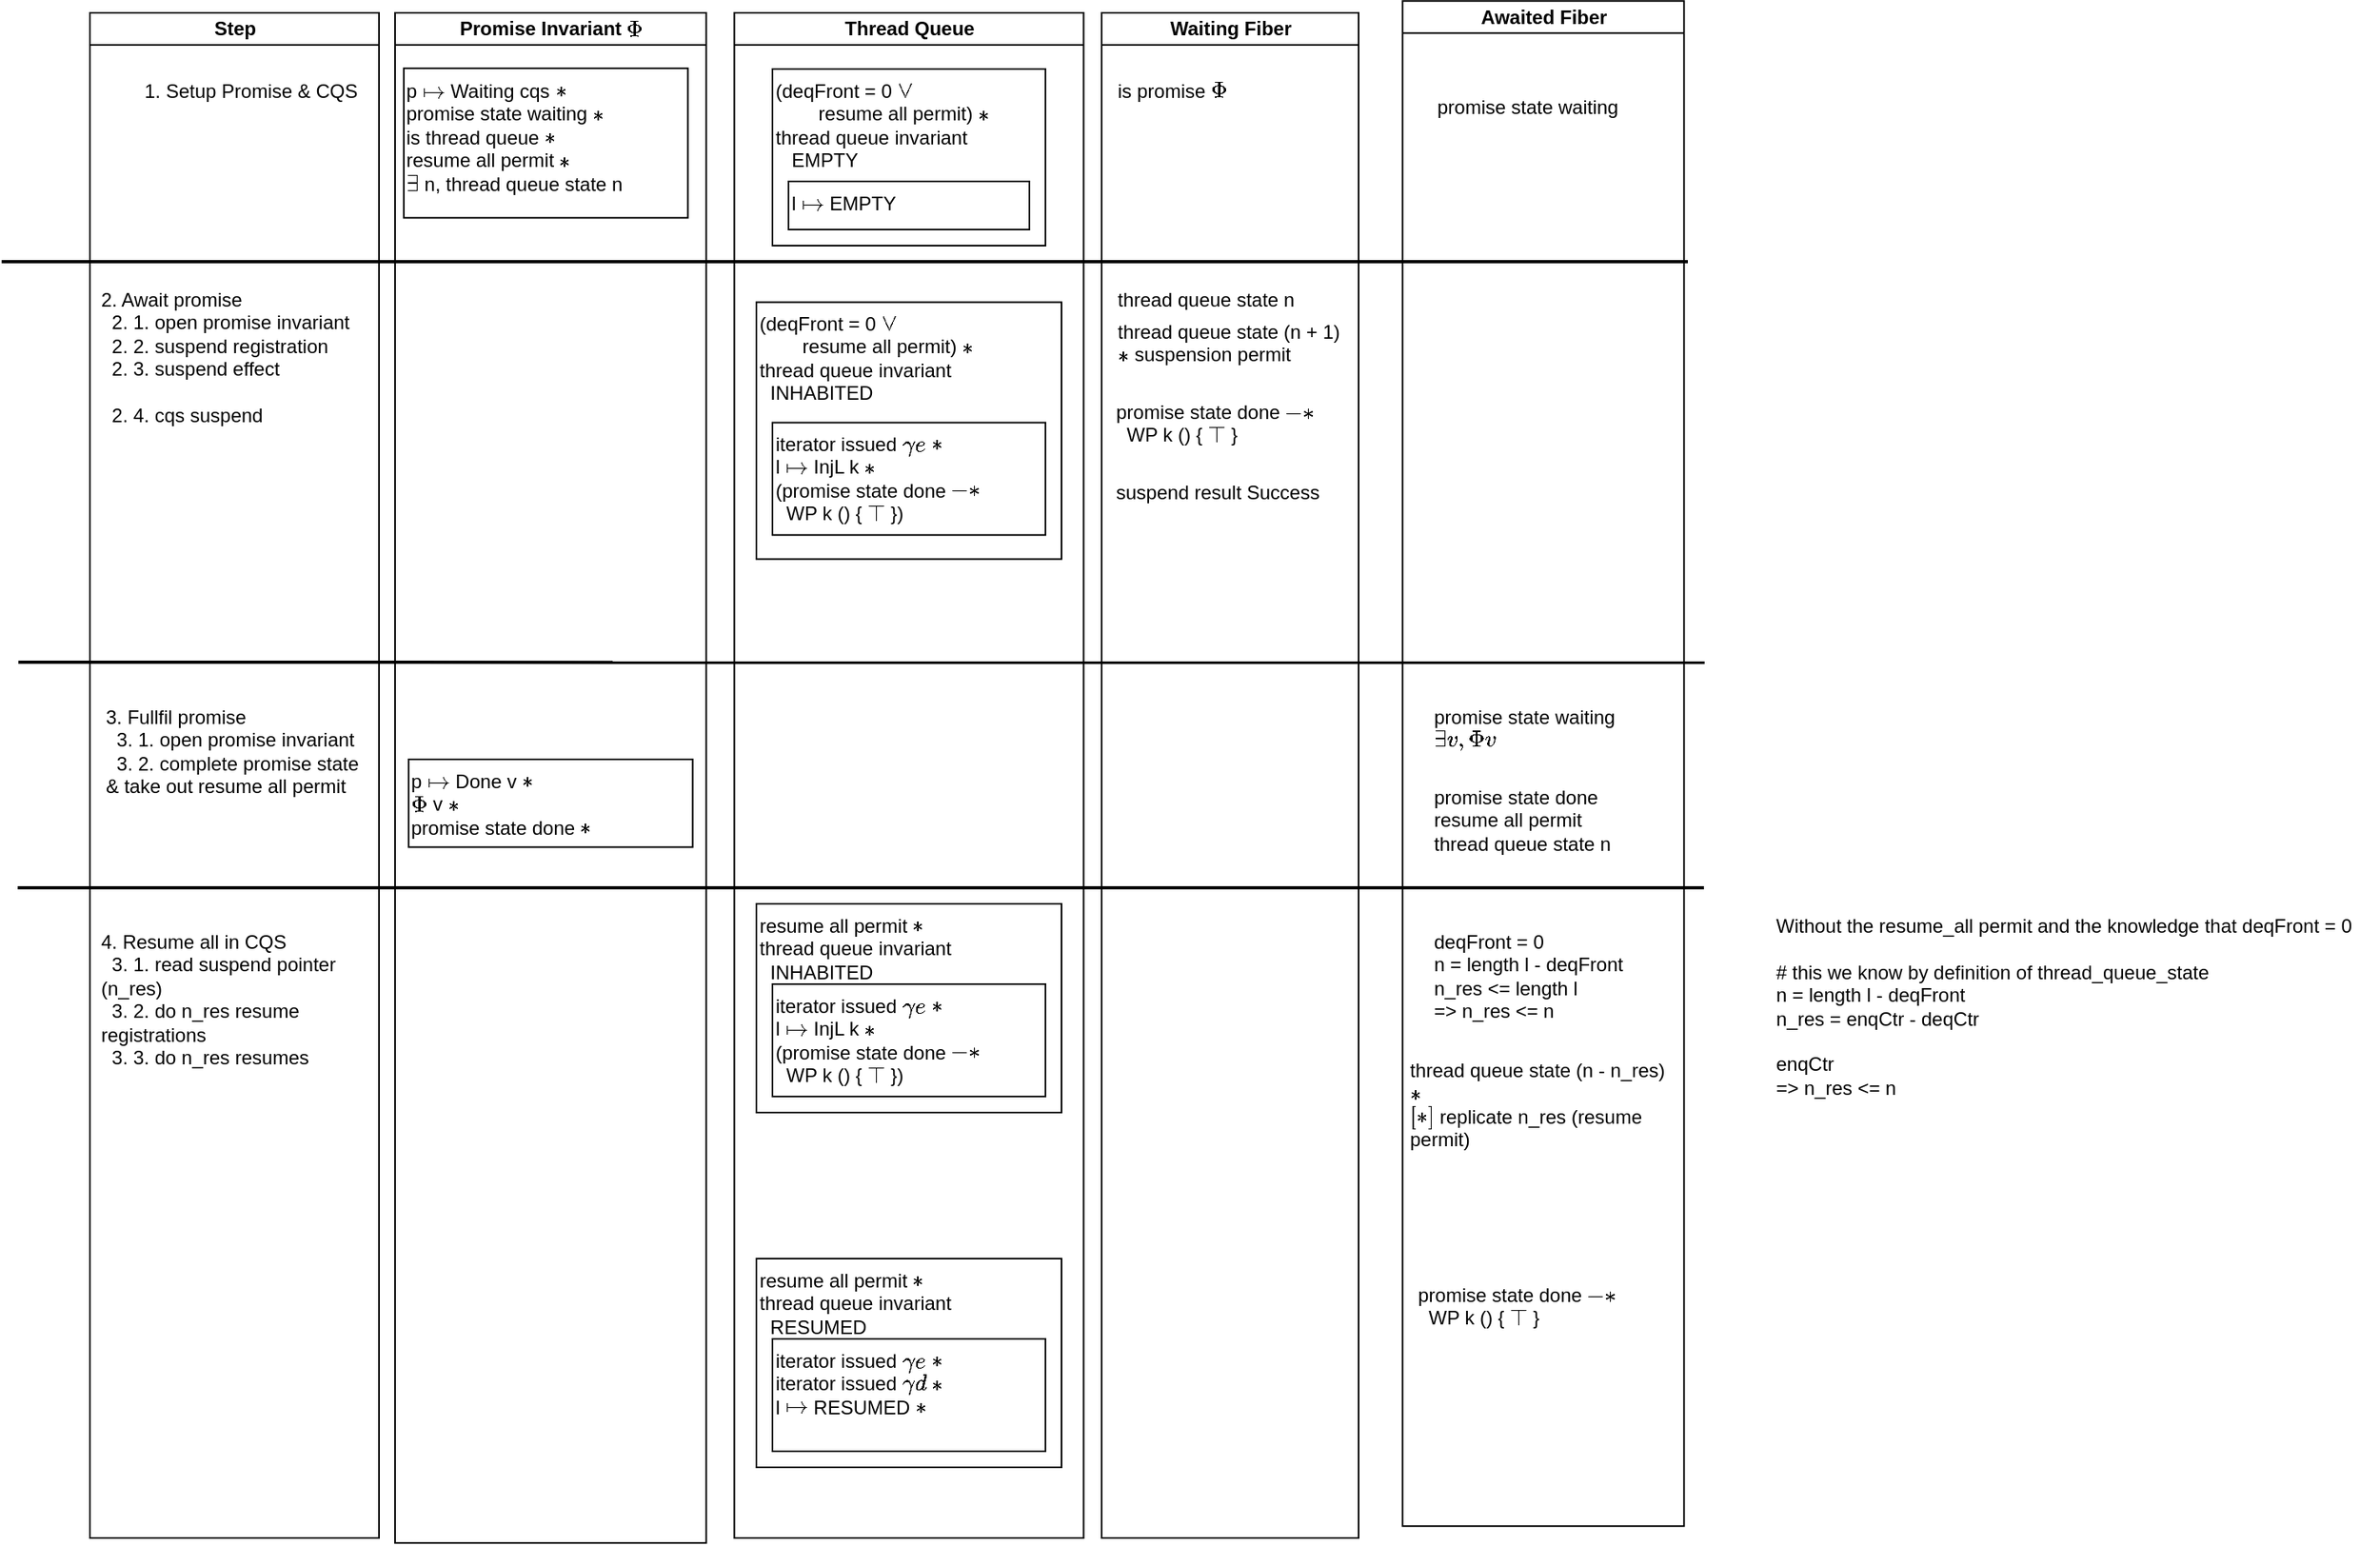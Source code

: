 <mxfile version="22.1.21" type="device">
  <diagram id="prtHgNgQTEPvFCAcTncT" name="Page-1">
    <mxGraphModel dx="1941" dy="1725" grid="1" gridSize="10" guides="1" tooltips="1" connect="1" arrows="1" fold="1" page="1" pageScale="1" pageWidth="827" pageHeight="1169" math="1" shadow="0">
      <root>
        <mxCell id="0" />
        <mxCell id="1" parent="0" />
        <mxCell id="dNxyNK7c78bLwvsdeMH5-20" value="&lt;div&gt;Step&lt;/div&gt;" style="swimlane;html=1;startSize=20;horizontal=0;rotation=90;" parent="1" vertex="1">
          <mxGeometry x="-460" y="-59.99" width="950" height="179.99" as="geometry" />
        </mxCell>
        <mxCell id="ODjgAbvRZujrLT3kRPTA-47" value="1. Setup Promise &amp;amp; CQS" style="rounded=0;whiteSpace=wrap;html=1;fontFamily=Helvetica;fontSize=12;fontColor=#000000;align=left;rotation=0;verticalAlign=top;strokeColor=none;" parent="dNxyNK7c78bLwvsdeMH5-20" vertex="1">
          <mxGeometry x="416.56" y="-350.01" width="136.88" height="20" as="geometry" />
        </mxCell>
        <mxCell id="ODjgAbvRZujrLT3kRPTA-49" value="&lt;div&gt;2. Await promise&lt;/div&gt;&lt;div&gt;&amp;nbsp; 2. 1. open promise invariant&lt;br&gt;&lt;/div&gt;&lt;div&gt;&amp;nbsp; 2. 2. suspend registration&lt;/div&gt;&lt;div&gt;&amp;nbsp; 2. 3. suspend effect&lt;/div&gt;&lt;div&gt;&lt;br&gt;&lt;/div&gt;&lt;div&gt;&amp;nbsp; 2. 4. cqs suspend&lt;br&gt;&lt;/div&gt;" style="rounded=0;whiteSpace=wrap;html=1;fontFamily=Helvetica;fontSize=12;fontColor=#000000;align=left;rotation=0;verticalAlign=top;strokeColor=none;" parent="dNxyNK7c78bLwvsdeMH5-20" vertex="1">
          <mxGeometry x="390" y="-220.01" width="163.44" height="70.01" as="geometry" />
        </mxCell>
        <mxCell id="ODjgAbvRZujrLT3kRPTA-60" value="&lt;div&gt;3. Fullfil promise&lt;/div&gt;&lt;div&gt;&amp;nbsp; 3. 1. open promise invariant&lt;br&gt;&lt;/div&gt;&lt;div&gt;&amp;nbsp; 3. 2. complete promise state &amp;amp; take out resume all permit&lt;br&gt;&lt;/div&gt;&lt;div&gt;&lt;br&gt;&lt;/div&gt;&lt;div&gt;&lt;br&gt;&lt;/div&gt;" style="rounded=0;whiteSpace=wrap;html=1;fontFamily=Helvetica;fontSize=12;fontColor=#000000;align=left;rotation=0;verticalAlign=top;strokeColor=none;" parent="dNxyNK7c78bLwvsdeMH5-20" vertex="1">
          <mxGeometry x="393.28" y="39.99" width="163.44" height="70.01" as="geometry" />
        </mxCell>
        <mxCell id="ODjgAbvRZujrLT3kRPTA-63" style="edgeStyle=orthogonalEdgeStyle;rounded=0;orthogonalLoop=1;jettySize=auto;html=1;exitX=0.5;exitY=1;exitDx=0;exitDy=0;" parent="dNxyNK7c78bLwvsdeMH5-20" source="ODjgAbvRZujrLT3kRPTA-60" target="ODjgAbvRZujrLT3kRPTA-60" edge="1">
          <mxGeometry relative="1" as="geometry" />
        </mxCell>
        <mxCell id="ODjgAbvRZujrLT3kRPTA-64" value="&lt;div&gt;4. Resume all in CQS&lt;br&gt;&lt;/div&gt;&lt;div&gt;&amp;nbsp; 3. 1. read suspend pointer (n_res)&lt;br&gt;&lt;/div&gt;&lt;div&gt;&amp;nbsp; 3. 2. do n_res resume registrations&lt;/div&gt;&lt;div&gt;&amp;nbsp; 3. 3. do n_res resumes&lt;br&gt;&lt;/div&gt;&lt;div&gt;&lt;br&gt;&lt;/div&gt;&lt;div&gt;&lt;br&gt;&lt;/div&gt;" style="rounded=0;whiteSpace=wrap;html=1;fontFamily=Helvetica;fontSize=12;fontColor=#000000;align=left;rotation=0;verticalAlign=top;strokeColor=none;" parent="dNxyNK7c78bLwvsdeMH5-20" vertex="1">
          <mxGeometry x="390.0" y="179.99" width="163.44" height="70.01" as="geometry" />
        </mxCell>
        <mxCell id="ODjgAbvRZujrLT3kRPTA-15" value="&lt;div&gt;Promise Invariant \(\Phi\)&lt;/div&gt;" style="swimlane;html=1;startSize=20;horizontal=0;rotation=90;" parent="1" vertex="1">
          <mxGeometry x="-264.68" y="-65.31" width="953.12" height="193.75" as="geometry" />
        </mxCell>
        <mxCell id="ODjgAbvRZujrLT3kRPTA-18" value="&lt;div&gt;p \(\mapsto\) Waiting cqs \(\ast\)&lt;/div&gt;&lt;div&gt;promise state waiting \(\ast\)&lt;/div&gt;&lt;div&gt;is thread queue \(\ast\)&lt;/div&gt;&lt;div&gt;resume all permit \(\ast\)&lt;br&gt;&lt;/div&gt;&lt;div&gt;\(\exists\) n, thread queue state n&lt;br&gt;&lt;/div&gt;" style="rounded=0;whiteSpace=wrap;html=1;fontFamily=Helvetica;fontSize=12;fontColor=#000000;align=left;rotation=0;verticalAlign=top;" parent="ODjgAbvRZujrLT3kRPTA-15" vertex="1">
          <mxGeometry x="385.12" y="-345.13" width="176.88" height="93.13" as="geometry" />
        </mxCell>
        <mxCell id="ODjgAbvRZujrLT3kRPTA-58" value="" style="endArrow=none;html=1;rounded=0;strokeWidth=2;" parent="ODjgAbvRZujrLT3kRPTA-15" edge="1">
          <mxGeometry width="50" height="50" relative="1" as="geometry">
            <mxPoint x="145.12" y="24.87" as="sourcePoint" />
            <mxPoint x="1195.12" y="24.88" as="targetPoint" />
          </mxGeometry>
        </mxCell>
        <mxCell id="ODjgAbvRZujrLT3kRPTA-59" value="&lt;div&gt;p \(\mapsto\) Done v \(\ast\)&lt;/div&gt;&lt;div&gt;\(\Phi\) v \(\ast\)&lt;br&gt;&lt;/div&gt;&lt;div&gt;promise state done \(\ast\)&lt;/div&gt;" style="rounded=0;whiteSpace=wrap;html=1;fontFamily=Helvetica;fontSize=12;fontColor=#000000;align=left;rotation=0;verticalAlign=top;" parent="ODjgAbvRZujrLT3kRPTA-15" vertex="1">
          <mxGeometry x="388.12" y="85.31" width="176.88" height="54.69" as="geometry" />
        </mxCell>
        <mxCell id="ODjgAbvRZujrLT3kRPTA-66" value="" style="endArrow=none;html=1;rounded=0;strokeWidth=2;" parent="ODjgAbvRZujrLT3kRPTA-15" edge="1">
          <mxGeometry width="50" height="50" relative="1" as="geometry">
            <mxPoint x="144.68" y="165.31" as="sourcePoint" />
            <mxPoint x="1194.68" y="165.32" as="targetPoint" />
          </mxGeometry>
        </mxCell>
        <mxCell id="ODjgAbvRZujrLT3kRPTA-22" value="Thread Queue" style="swimlane;html=1;startSize=20;horizontal=0;rotation=90;" parent="1" vertex="1">
          <mxGeometry x="-40" y="-78.75" width="950" height="217.5" as="geometry" />
        </mxCell>
        <mxCell id="ODjgAbvRZujrLT3kRPTA-43" value="&lt;div&gt;(deqFront = 0 \(\lor\)&amp;nbsp;&lt;/div&gt;&lt;div&gt;&lt;span style=&quot;white-space: pre;&quot;&gt;&#x9;&lt;/span&gt;resume all permit) \(\ast\)&lt;/div&gt;&lt;div&gt;thread queue invariant&lt;/div&gt;&lt;div&gt;&amp;nbsp;&amp;nbsp; EMPTY&lt;br&gt;&lt;/div&gt;&lt;div&gt;&lt;br&gt;&lt;/div&gt;" style="rounded=0;whiteSpace=wrap;html=1;fontFamily=Helvetica;fontSize=12;fontColor=#000000;align=left;rotation=0;verticalAlign=top;" parent="ODjgAbvRZujrLT3kRPTA-22" vertex="1">
          <mxGeometry x="390" y="-331.25" width="170" height="110" as="geometry" />
        </mxCell>
        <mxCell id="ODjgAbvRZujrLT3kRPTA-44" value="l \(\mapsto\) EMPTY" style="rounded=0;whiteSpace=wrap;html=1;fontFamily=Helvetica;fontSize=12;fontColor=#000000;align=left;rotation=0;verticalAlign=top;" parent="ODjgAbvRZujrLT3kRPTA-22" vertex="1">
          <mxGeometry x="400" y="-261.25" width="150" height="30" as="geometry" />
        </mxCell>
        <mxCell id="ODjgAbvRZujrLT3kRPTA-56" value="&lt;div&gt;(deqFront = 0 \(\lor\)&amp;nbsp;&lt;/div&gt;&lt;div&gt;&lt;span style=&quot;white-space: pre;&quot;&gt;&#x9;&lt;/span&gt;resume all permit) \(\ast\)&lt;/div&gt;&lt;div&gt;thread queue invariant&lt;/div&gt;&lt;div&gt;&amp;nbsp; INHABITED&lt;br&gt;&lt;/div&gt;&lt;div&gt;&lt;br&gt;&lt;/div&gt;" style="rounded=0;whiteSpace=wrap;html=1;fontFamily=Helvetica;fontSize=12;fontColor=#000000;align=left;rotation=0;verticalAlign=top;" parent="ODjgAbvRZujrLT3kRPTA-22" vertex="1">
          <mxGeometry x="380" y="-186" width="190" height="160" as="geometry" />
        </mxCell>
        <mxCell id="ODjgAbvRZujrLT3kRPTA-57" value="&lt;div&gt;iterator issued \(\gamma e\) \(\ast\)&lt;br&gt;&lt;/div&gt;&lt;div&gt;l \(\mapsto\) InjL k \(\ast\)&lt;br&gt;&lt;/div&gt;&lt;div&gt;(promise state done \(-\ast\) &lt;br&gt;&lt;/div&gt;&lt;div&gt;&amp;nbsp; WP k () { \(\top\) })&lt;br&gt;&lt;/div&gt;" style="rounded=0;whiteSpace=wrap;html=1;fontFamily=Helvetica;fontSize=12;fontColor=#000000;align=left;rotation=0;verticalAlign=top;" parent="ODjgAbvRZujrLT3kRPTA-22" vertex="1">
          <mxGeometry x="390" y="-111" width="170" height="70" as="geometry" />
        </mxCell>
        <mxCell id="ODjgAbvRZujrLT3kRPTA-69" value="&lt;div&gt;resume all permit \(\ast\)&lt;/div&gt;&lt;div&gt;thread queue invariant&lt;/div&gt;&lt;div&gt;&amp;nbsp; INHABITED&lt;br&gt;&lt;/div&gt;" style="rounded=0;whiteSpace=wrap;html=1;fontFamily=Helvetica;fontSize=12;fontColor=#000000;align=left;rotation=0;verticalAlign=top;" parent="ODjgAbvRZujrLT3kRPTA-22" vertex="1">
          <mxGeometry x="380" y="188.75" width="190" height="130" as="geometry" />
        </mxCell>
        <mxCell id="ODjgAbvRZujrLT3kRPTA-70" value="&lt;div&gt;iterator issued \(\gamma e\) \(\ast\)&lt;br&gt;&lt;/div&gt;&lt;div&gt;l \(\mapsto\) InjL k \(\ast\)&lt;br&gt;&lt;/div&gt;&lt;div&gt;(promise state done \(-\ast\) &lt;br&gt;&lt;/div&gt;&lt;div&gt;&amp;nbsp; WP k () { \(\top\) })&lt;br&gt;&lt;/div&gt;" style="rounded=0;whiteSpace=wrap;html=1;fontFamily=Helvetica;fontSize=12;fontColor=#000000;align=left;rotation=0;verticalAlign=top;" parent="ODjgAbvRZujrLT3kRPTA-22" vertex="1">
          <mxGeometry x="390" y="238.75" width="170" height="70" as="geometry" />
        </mxCell>
        <mxCell id="ODjgAbvRZujrLT3kRPTA-29" value="Awaited Fiber" style="swimlane;html=1;startSize=20;horizontal=0;rotation=90;" parent="1" vertex="1">
          <mxGeometry x="355" y="-65" width="950" height="175.31" as="geometry" />
        </mxCell>
        <mxCell id="ODjgAbvRZujrLT3kRPTA-61" value="&lt;div&gt;promise state waiting&lt;/div&gt;&lt;div&gt;\(\exists v, \Phi v \) &lt;br&gt;&lt;/div&gt;" style="rounded=0;whiteSpace=wrap;html=1;fontFamily=Helvetica;fontSize=12;fontColor=#000000;align=left;rotation=0;verticalAlign=top;strokeColor=none;" parent="ODjgAbvRZujrLT3kRPTA-29" vertex="1">
          <mxGeometry x="405.0" y="45" width="136.88" height="30" as="geometry" />
        </mxCell>
        <mxCell id="ODjgAbvRZujrLT3kRPTA-62" value="&lt;div&gt;promise state done&lt;/div&gt;&lt;div&gt;resume all permit&lt;/div&gt;&lt;div&gt;thread queue state n&lt;br&gt;&lt;/div&gt;" style="rounded=0;whiteSpace=wrap;html=1;fontFamily=Helvetica;fontSize=12;fontColor=#000000;align=left;rotation=0;verticalAlign=top;strokeColor=none;" parent="ODjgAbvRZujrLT3kRPTA-29" vertex="1">
          <mxGeometry x="405.0" y="95" width="136.88" height="30" as="geometry" />
        </mxCell>
        <mxCell id="ODjgAbvRZujrLT3kRPTA-67" value="&lt;div&gt;deqFront = 0&lt;/div&gt;&lt;div&gt;n = length l - deqFront&lt;/div&gt;&lt;div&gt;n_res &amp;lt;= length l&lt;/div&gt;&lt;div&gt;=&amp;gt; n_res &amp;lt;= n&lt;br&gt;&lt;/div&gt;" style="rounded=0;whiteSpace=wrap;html=1;fontFamily=Helvetica;fontSize=12;fontColor=#000000;align=left;rotation=0;verticalAlign=top;strokeColor=none;" parent="ODjgAbvRZujrLT3kRPTA-29" vertex="1">
          <mxGeometry x="405" y="185.0" width="136.88" height="30" as="geometry" />
        </mxCell>
        <mxCell id="ODjgAbvRZujrLT3kRPTA-68" value="&lt;div&gt;thread queue state (n - n_res) \(\ast\)&lt;/div&gt;&lt;div&gt;\([\ast]\) replicate n_res (resume permit)&lt;br&gt;&lt;/div&gt;" style="rounded=0;whiteSpace=wrap;html=1;fontFamily=Helvetica;fontSize=12;fontColor=#000000;align=left;rotation=0;verticalAlign=top;strokeColor=none;" parent="ODjgAbvRZujrLT3kRPTA-29" vertex="1">
          <mxGeometry x="390" y="265" width="170" height="30" as="geometry" />
        </mxCell>
        <mxCell id="ODjgAbvRZujrLT3kRPTA-75" value="&lt;div&gt;promise state waiting&lt;/div&gt;" style="rounded=0;whiteSpace=wrap;html=1;fontFamily=Helvetica;fontSize=12;fontColor=#000000;align=left;rotation=0;verticalAlign=top;strokeColor=none;" parent="ODjgAbvRZujrLT3kRPTA-29" vertex="1">
          <mxGeometry x="406.56" y="-335" width="136.88" height="30" as="geometry" />
        </mxCell>
        <mxCell id="ODjgAbvRZujrLT3kRPTA-36" value="Waiting Fiber" style="swimlane;html=1;startSize=20;horizontal=0;rotation=90;" parent="1" vertex="1">
          <mxGeometry x="160" y="-50" width="950" height="160" as="geometry" />
        </mxCell>
        <mxCell id="ODjgAbvRZujrLT3kRPTA-45" value="is promise \(\Phi\)" style="rounded=0;whiteSpace=wrap;html=1;fontFamily=Helvetica;fontSize=12;fontColor=#000000;align=left;rotation=0;verticalAlign=top;strokeColor=none;" parent="ODjgAbvRZujrLT3kRPTA-36" vertex="1">
          <mxGeometry x="403.12" y="-360" width="136.88" height="20" as="geometry" />
        </mxCell>
        <mxCell id="ODjgAbvRZujrLT3kRPTA-48" value="" style="endArrow=none;html=1;rounded=0;strokeWidth=2;" parent="ODjgAbvRZujrLT3kRPTA-36" edge="1">
          <mxGeometry width="50" height="50" relative="1" as="geometry">
            <mxPoint x="-290" y="-240.01" as="sourcePoint" />
            <mxPoint x="760" y="-240" as="targetPoint" />
          </mxGeometry>
        </mxCell>
        <mxCell id="ODjgAbvRZujrLT3kRPTA-50" value="thread queue state n" style="rounded=0;whiteSpace=wrap;html=1;fontFamily=Helvetica;fontSize=12;fontColor=#000000;align=left;rotation=0;verticalAlign=top;strokeColor=none;" parent="ODjgAbvRZujrLT3kRPTA-36" vertex="1">
          <mxGeometry x="403.12" y="-230" width="136.88" height="20" as="geometry" />
        </mxCell>
        <mxCell id="ODjgAbvRZujrLT3kRPTA-51" value="thread queue state (n + 1) \(\ast\) suspension permit" style="rounded=0;whiteSpace=wrap;html=1;fontFamily=Helvetica;fontSize=12;fontColor=#000000;align=left;rotation=0;verticalAlign=top;strokeColor=none;" parent="ODjgAbvRZujrLT3kRPTA-36" vertex="1">
          <mxGeometry x="403.12" y="-210" width="146.88" height="30" as="geometry" />
        </mxCell>
        <mxCell id="ODjgAbvRZujrLT3kRPTA-54" value="&lt;div&gt;promise state done \(-\ast\)&lt;/div&gt;&lt;div&gt;&amp;nbsp; WP k () { \(\top\) }&lt;br&gt;&lt;/div&gt;" style="rounded=0;whiteSpace=wrap;html=1;fontFamily=Helvetica;fontSize=12;fontColor=#000000;align=left;rotation=0;verticalAlign=top;strokeColor=none;" parent="ODjgAbvRZujrLT3kRPTA-36" vertex="1">
          <mxGeometry x="401.56" y="-160" width="146.88" height="20" as="geometry" />
        </mxCell>
        <mxCell id="ODjgAbvRZujrLT3kRPTA-55" value="suspend result Success" style="rounded=0;whiteSpace=wrap;html=1;fontFamily=Helvetica;fontSize=12;fontColor=#000000;align=left;rotation=0;verticalAlign=top;strokeColor=none;" parent="ODjgAbvRZujrLT3kRPTA-36" vertex="1">
          <mxGeometry x="401.56" y="-110" width="146.88" height="20" as="geometry" />
        </mxCell>
        <mxCell id="ODjgAbvRZujrLT3kRPTA-71" value="&lt;div&gt;resume all permit \(\ast\)&lt;/div&gt;&lt;div&gt;thread queue invariant&lt;/div&gt;&lt;div&gt;&amp;nbsp; RESUMED&lt;br&gt;&lt;/div&gt;" style="rounded=0;whiteSpace=wrap;html=1;fontFamily=Helvetica;fontSize=12;fontColor=#000000;align=left;rotation=0;verticalAlign=top;" parent="1" vertex="1">
          <mxGeometry x="340" y="331" width="190" height="130" as="geometry" />
        </mxCell>
        <mxCell id="ODjgAbvRZujrLT3kRPTA-72" value="&lt;div&gt;iterator issued \(\gamma e\) \(\ast\)&lt;/div&gt;&lt;div&gt;iterator issued \(\gamma d\) \(\ast\)&lt;/div&gt;&lt;div&gt;l \(\mapsto\) RESUMED \(\ast\)&lt;br&gt;&lt;/div&gt;" style="rounded=0;whiteSpace=wrap;html=1;fontFamily=Helvetica;fontSize=12;fontColor=#000000;align=left;rotation=0;verticalAlign=top;" parent="1" vertex="1">
          <mxGeometry x="350" y="381" width="170" height="70" as="geometry" />
        </mxCell>
        <mxCell id="ODjgAbvRZujrLT3kRPTA-73" value="&lt;div&gt;promise state done \(-\ast\)&lt;/div&gt;&lt;div&gt;&amp;nbsp; WP k () { \(\top\) }&lt;br&gt;&lt;/div&gt;" style="rounded=0;whiteSpace=wrap;html=1;fontFamily=Helvetica;fontSize=12;fontColor=#000000;align=left;rotation=0;verticalAlign=top;strokeColor=none;" parent="1" vertex="1">
          <mxGeometry x="750" y="340" width="146.88" height="20" as="geometry" />
        </mxCell>
        <mxCell id="VaU3Wvjniz2Lkz4FPnUP-1" value="Without the resume_all permit and the knowledge that deqFront = 0&lt;br&gt;&lt;div&gt;&lt;br&gt;&lt;/div&gt;&lt;div&gt;# this we know by definition of thread_queue_state&lt;br&gt;&lt;/div&gt;&lt;div&gt;n = length l - deqFront&lt;/div&gt;&lt;div&gt;n_res = enqCtr - deqCtr&lt;/div&gt;&lt;div&gt;&lt;br&gt;&lt;/div&gt;&lt;div&gt;enqCtr&lt;br&gt;&lt;/div&gt;&lt;div&gt;=&amp;gt; n_res &amp;lt;= n&lt;br&gt;&lt;/div&gt;" style="rounded=0;whiteSpace=wrap;html=1;fontFamily=Helvetica;fontSize=12;fontColor=#000000;align=left;rotation=0;verticalAlign=top;strokeColor=none;" vertex="1" parent="1">
          <mxGeometry x="973.12" y="110.31" width="376.88" height="239.69" as="geometry" />
        </mxCell>
      </root>
    </mxGraphModel>
  </diagram>
</mxfile>
